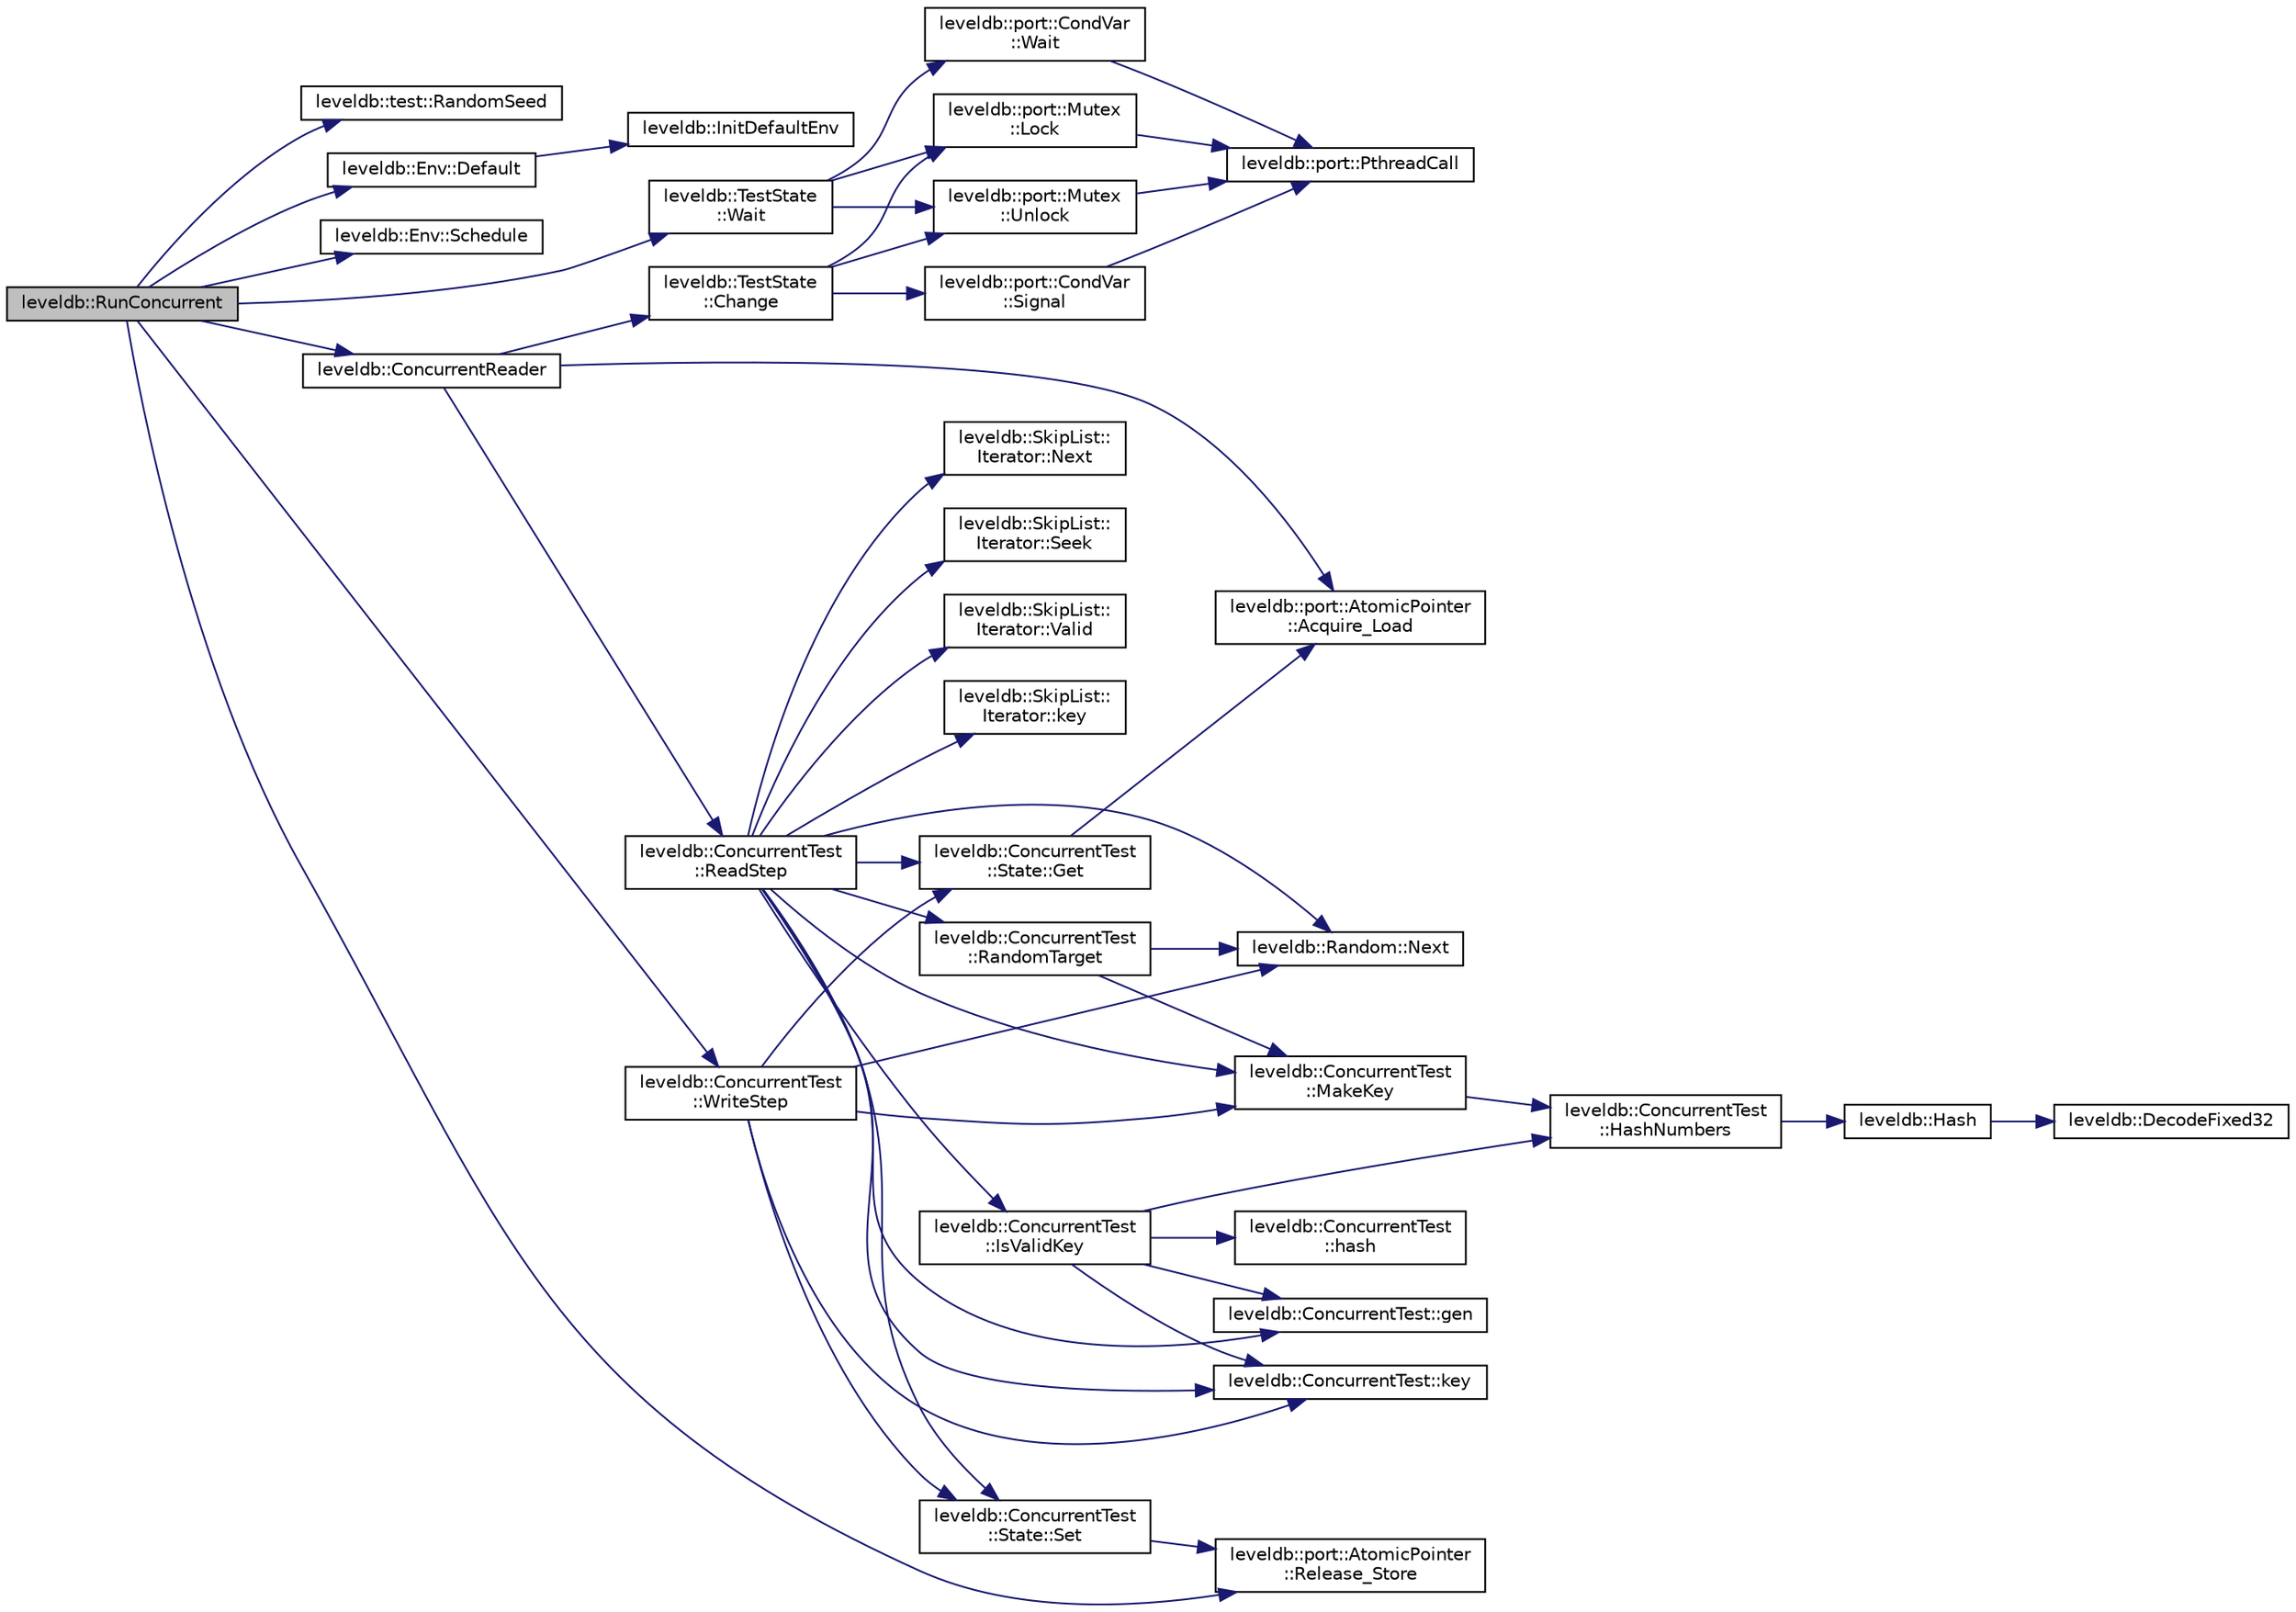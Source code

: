 digraph "leveldb::RunConcurrent"
{
  edge [fontname="Helvetica",fontsize="10",labelfontname="Helvetica",labelfontsize="10"];
  node [fontname="Helvetica",fontsize="10",shape=record];
  rankdir="LR";
  Node1 [label="leveldb::RunConcurrent",height=0.2,width=0.4,color="black", fillcolor="grey75", style="filled" fontcolor="black"];
  Node1 -> Node2 [color="midnightblue",fontsize="10",style="solid",fontname="Helvetica"];
  Node2 [label="leveldb::test::RandomSeed",height=0.2,width=0.4,color="black", fillcolor="white", style="filled",URL="$namespaceleveldb_1_1test.html#a0d48ce23bccd2763df90789cb3aac03c"];
  Node1 -> Node3 [color="midnightblue",fontsize="10",style="solid",fontname="Helvetica"];
  Node3 [label="leveldb::Env::Default",height=0.2,width=0.4,color="black", fillcolor="white", style="filled",URL="$classleveldb_1_1_env.html#ae15b67e650ff6790059745fd1b3bf3e7"];
  Node3 -> Node4 [color="midnightblue",fontsize="10",style="solid",fontname="Helvetica"];
  Node4 [label="leveldb::InitDefaultEnv",height=0.2,width=0.4,color="black", fillcolor="white", style="filled",URL="$namespaceleveldb.html#a14d29112491310d7a38d7b07fc5084f0"];
  Node1 -> Node5 [color="midnightblue",fontsize="10",style="solid",fontname="Helvetica"];
  Node5 [label="leveldb::Env::Schedule",height=0.2,width=0.4,color="black", fillcolor="white", style="filled",URL="$classleveldb_1_1_env.html#a6b5fc50322d8404f5b13fad0e03d8724"];
  Node1 -> Node6 [color="midnightblue",fontsize="10",style="solid",fontname="Helvetica"];
  Node6 [label="leveldb::ConcurrentReader",height=0.2,width=0.4,color="black", fillcolor="white", style="filled",URL="$namespaceleveldb.html#a3b35abcf0dac45639f63dbe6b56a60f8"];
  Node6 -> Node7 [color="midnightblue",fontsize="10",style="solid",fontname="Helvetica"];
  Node7 [label="leveldb::TestState\l::Change",height=0.2,width=0.4,color="black", fillcolor="white", style="filled",URL="$classleveldb_1_1_test_state.html#ae63a695f700220714efa0e622511740c"];
  Node7 -> Node8 [color="midnightblue",fontsize="10",style="solid",fontname="Helvetica"];
  Node8 [label="leveldb::port::Mutex\l::Lock",height=0.2,width=0.4,color="black", fillcolor="white", style="filled",URL="$classleveldb_1_1port_1_1_mutex.html#a9a4da7195ce1802c077bc4d0035d4dd1"];
  Node8 -> Node9 [color="midnightblue",fontsize="10",style="solid",fontname="Helvetica"];
  Node9 [label="leveldb::port::PthreadCall",height=0.2,width=0.4,color="black", fillcolor="white", style="filled",URL="$namespaceleveldb_1_1port.html#a614e0b6f0b21d697fe4001dbe3d8798b"];
  Node7 -> Node10 [color="midnightblue",fontsize="10",style="solid",fontname="Helvetica"];
  Node10 [label="leveldb::port::CondVar\l::Signal",height=0.2,width=0.4,color="black", fillcolor="white", style="filled",URL="$classleveldb_1_1port_1_1_cond_var.html#ac36a2038b058b24886741c99e4a7d7d4"];
  Node10 -> Node9 [color="midnightblue",fontsize="10",style="solid",fontname="Helvetica"];
  Node7 -> Node11 [color="midnightblue",fontsize="10",style="solid",fontname="Helvetica"];
  Node11 [label="leveldb::port::Mutex\l::Unlock",height=0.2,width=0.4,color="black", fillcolor="white", style="filled",URL="$classleveldb_1_1port_1_1_mutex.html#a9d69a21c53dad7732b2006acf87f006b"];
  Node11 -> Node9 [color="midnightblue",fontsize="10",style="solid",fontname="Helvetica"];
  Node6 -> Node12 [color="midnightblue",fontsize="10",style="solid",fontname="Helvetica"];
  Node12 [label="leveldb::port::AtomicPointer\l::Acquire_Load",height=0.2,width=0.4,color="black", fillcolor="white", style="filled",URL="$classleveldb_1_1port_1_1_atomic_pointer.html#a25b7cd07f114f6e59278d5523aff6140"];
  Node6 -> Node13 [color="midnightblue",fontsize="10",style="solid",fontname="Helvetica"];
  Node13 [label="leveldb::ConcurrentTest\l::ReadStep",height=0.2,width=0.4,color="black", fillcolor="white", style="filled",URL="$classleveldb_1_1_concurrent_test.html#a9dcaf11ec747ad37150526f891627c50"];
  Node13 -> Node14 [color="midnightblue",fontsize="10",style="solid",fontname="Helvetica"];
  Node14 [label="leveldb::ConcurrentTest\l::State::Set",height=0.2,width=0.4,color="black", fillcolor="white", style="filled",URL="$structleveldb_1_1_concurrent_test_1_1_state.html#a7f44f6357aab5ecc3b9b629da8ae71e1"];
  Node14 -> Node15 [color="midnightblue",fontsize="10",style="solid",fontname="Helvetica"];
  Node15 [label="leveldb::port::AtomicPointer\l::Release_Store",height=0.2,width=0.4,color="black", fillcolor="white", style="filled",URL="$classleveldb_1_1port_1_1_atomic_pointer.html#a8dfe51c125f71c09a363dae042be63a7"];
  Node13 -> Node16 [color="midnightblue",fontsize="10",style="solid",fontname="Helvetica"];
  Node16 [label="leveldb::ConcurrentTest\l::State::Get",height=0.2,width=0.4,color="black", fillcolor="white", style="filled",URL="$structleveldb_1_1_concurrent_test_1_1_state.html#aef6bd2ca14d88d14af9bbb31f9991240"];
  Node16 -> Node12 [color="midnightblue",fontsize="10",style="solid",fontname="Helvetica"];
  Node13 -> Node17 [color="midnightblue",fontsize="10",style="solid",fontname="Helvetica"];
  Node17 [label="leveldb::ConcurrentTest\l::RandomTarget",height=0.2,width=0.4,color="black", fillcolor="white", style="filled",URL="$classleveldb_1_1_concurrent_test.html#a09cc30d1c5af529ed234721f0f9f86a0"];
  Node17 -> Node18 [color="midnightblue",fontsize="10",style="solid",fontname="Helvetica"];
  Node18 [label="leveldb::Random::Next",height=0.2,width=0.4,color="black", fillcolor="white", style="filled",URL="$classleveldb_1_1_random.html#a9e00ef1fcc82ed0ad16ba91b30ae8038"];
  Node17 -> Node19 [color="midnightblue",fontsize="10",style="solid",fontname="Helvetica"];
  Node19 [label="leveldb::ConcurrentTest\l::MakeKey",height=0.2,width=0.4,color="black", fillcolor="white", style="filled",URL="$classleveldb_1_1_concurrent_test.html#a34289dc46ae379b294f064d3adccb5a1"];
  Node19 -> Node20 [color="midnightblue",fontsize="10",style="solid",fontname="Helvetica"];
  Node20 [label="leveldb::ConcurrentTest\l::HashNumbers",height=0.2,width=0.4,color="black", fillcolor="white", style="filled",URL="$classleveldb_1_1_concurrent_test.html#a3a66612dc277bfeeef89a652613c54fd"];
  Node20 -> Node21 [color="midnightblue",fontsize="10",style="solid",fontname="Helvetica"];
  Node21 [label="leveldb::Hash",height=0.2,width=0.4,color="black", fillcolor="white", style="filled",URL="$namespaceleveldb.html#aa566d580ef23924d3ef2a369333c1787"];
  Node21 -> Node22 [color="midnightblue",fontsize="10",style="solid",fontname="Helvetica"];
  Node22 [label="leveldb::DecodeFixed32",height=0.2,width=0.4,color="black", fillcolor="white", style="filled",URL="$namespaceleveldb.html#adae574304f9d1ed3e95742167cd449a9"];
  Node13 -> Node23 [color="midnightblue",fontsize="10",style="solid",fontname="Helvetica"];
  Node23 [label="leveldb::SkipList::\lIterator::Seek",height=0.2,width=0.4,color="black", fillcolor="white", style="filled",URL="$classleveldb_1_1_skip_list_1_1_iterator.html#a6c641d5cd37386abdb0aa8d73454611a"];
  Node13 -> Node24 [color="midnightblue",fontsize="10",style="solid",fontname="Helvetica"];
  Node24 [label="leveldb::SkipList::\lIterator::Valid",height=0.2,width=0.4,color="black", fillcolor="white", style="filled",URL="$classleveldb_1_1_skip_list_1_1_iterator.html#ac074827b7e9ded32283385e6228ef8cd"];
  Node13 -> Node19 [color="midnightblue",fontsize="10",style="solid",fontname="Helvetica"];
  Node13 -> Node25 [color="midnightblue",fontsize="10",style="solid",fontname="Helvetica"];
  Node25 [label="leveldb::SkipList::\lIterator::key",height=0.2,width=0.4,color="black", fillcolor="white", style="filled",URL="$classleveldb_1_1_skip_list_1_1_iterator.html#a5d2a82038f440d557b32afb398c7eb57"];
  Node13 -> Node26 [color="midnightblue",fontsize="10",style="solid",fontname="Helvetica"];
  Node26 [label="leveldb::ConcurrentTest\l::IsValidKey",height=0.2,width=0.4,color="black", fillcolor="white", style="filled",URL="$classleveldb_1_1_concurrent_test.html#a85227fd5130383ebcea6e4a45a52d0ba"];
  Node26 -> Node27 [color="midnightblue",fontsize="10",style="solid",fontname="Helvetica"];
  Node27 [label="leveldb::ConcurrentTest\l::hash",height=0.2,width=0.4,color="black", fillcolor="white", style="filled",URL="$classleveldb_1_1_concurrent_test.html#a5f2f74d12efd42ece051f1490fb696d6"];
  Node26 -> Node20 [color="midnightblue",fontsize="10",style="solid",fontname="Helvetica"];
  Node26 -> Node28 [color="midnightblue",fontsize="10",style="solid",fontname="Helvetica"];
  Node28 [label="leveldb::ConcurrentTest::key",height=0.2,width=0.4,color="black", fillcolor="white", style="filled",URL="$classleveldb_1_1_concurrent_test.html#adba70cd10ddb3502b9fa1c0d786ed663"];
  Node26 -> Node29 [color="midnightblue",fontsize="10",style="solid",fontname="Helvetica"];
  Node29 [label="leveldb::ConcurrentTest::gen",height=0.2,width=0.4,color="black", fillcolor="white", style="filled",URL="$classleveldb_1_1_concurrent_test.html#a1c24fb7a08e031f98660083c5a9115b6"];
  Node13 -> Node28 [color="midnightblue",fontsize="10",style="solid",fontname="Helvetica"];
  Node13 -> Node29 [color="midnightblue",fontsize="10",style="solid",fontname="Helvetica"];
  Node13 -> Node18 [color="midnightblue",fontsize="10",style="solid",fontname="Helvetica"];
  Node13 -> Node30 [color="midnightblue",fontsize="10",style="solid",fontname="Helvetica"];
  Node30 [label="leveldb::SkipList::\lIterator::Next",height=0.2,width=0.4,color="black", fillcolor="white", style="filled",URL="$classleveldb_1_1_skip_list_1_1_iterator.html#ade5a684c74056f578f85237735da0cef"];
  Node1 -> Node31 [color="midnightblue",fontsize="10",style="solid",fontname="Helvetica"];
  Node31 [label="leveldb::TestState\l::Wait",height=0.2,width=0.4,color="black", fillcolor="white", style="filled",URL="$classleveldb_1_1_test_state.html#ab11f5574ad50202e18e8274e16953f0a"];
  Node31 -> Node8 [color="midnightblue",fontsize="10",style="solid",fontname="Helvetica"];
  Node31 -> Node32 [color="midnightblue",fontsize="10",style="solid",fontname="Helvetica"];
  Node32 [label="leveldb::port::CondVar\l::Wait",height=0.2,width=0.4,color="black", fillcolor="white", style="filled",URL="$classleveldb_1_1port_1_1_cond_var.html#a9e9855595a3f3a3ccf47949696065597"];
  Node32 -> Node9 [color="midnightblue",fontsize="10",style="solid",fontname="Helvetica"];
  Node31 -> Node11 [color="midnightblue",fontsize="10",style="solid",fontname="Helvetica"];
  Node1 -> Node33 [color="midnightblue",fontsize="10",style="solid",fontname="Helvetica"];
  Node33 [label="leveldb::ConcurrentTest\l::WriteStep",height=0.2,width=0.4,color="black", fillcolor="white", style="filled",URL="$classleveldb_1_1_concurrent_test.html#a43dc8afb9124c364d6e97dc3d421131f"];
  Node33 -> Node18 [color="midnightblue",fontsize="10",style="solid",fontname="Helvetica"];
  Node33 -> Node16 [color="midnightblue",fontsize="10",style="solid",fontname="Helvetica"];
  Node33 -> Node28 [color="midnightblue",fontsize="10",style="solid",fontname="Helvetica"];
  Node33 -> Node19 [color="midnightblue",fontsize="10",style="solid",fontname="Helvetica"];
  Node33 -> Node14 [color="midnightblue",fontsize="10",style="solid",fontname="Helvetica"];
  Node1 -> Node15 [color="midnightblue",fontsize="10",style="solid",fontname="Helvetica"];
}
